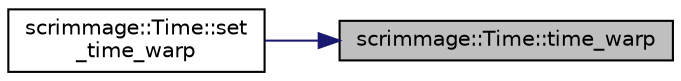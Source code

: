 digraph "scrimmage::Time::time_warp"
{
 // LATEX_PDF_SIZE
  edge [fontname="Helvetica",fontsize="10",labelfontname="Helvetica",labelfontsize="10"];
  node [fontname="Helvetica",fontsize="10",shape=record];
  rankdir="RL";
  Node1 [label="scrimmage::Time::time_warp",height=0.2,width=0.4,color="black", fillcolor="grey75", style="filled", fontcolor="black",tooltip=" "];
  Node1 -> Node2 [dir="back",color="midnightblue",fontsize="10",style="solid",fontname="Helvetica"];
  Node2 [label="scrimmage::Time::set\l_time_warp",height=0.2,width=0.4,color="black", fillcolor="white", style="filled",URL="$classscrimmage_1_1Time.html#a117cc88348094c92949cdebe6cd86bef",tooltip=" "];
}
